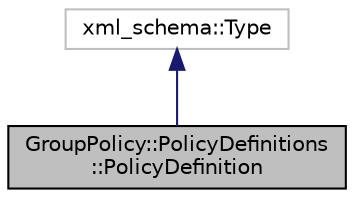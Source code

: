 digraph "GroupPolicy::PolicyDefinitions::PolicyDefinition"
{
 // LATEX_PDF_SIZE
  edge [fontname="Helvetica",fontsize="10",labelfontname="Helvetica",labelfontsize="10"];
  node [fontname="Helvetica",fontsize="10",shape=record];
  Node1 [label="GroupPolicy::PolicyDefinitions\l::PolicyDefinition",height=0.2,width=0.4,color="black", fillcolor="grey75", style="filled", fontcolor="black",tooltip="Class corresponding to the PolicyDefinition schema type."];
  Node2 -> Node1 [dir="back",color="midnightblue",fontsize="10",style="solid",fontname="Helvetica"];
  Node2 [label="xml_schema::Type",height=0.2,width=0.4,color="grey75", fillcolor="white", style="filled",tooltip=" "];
}

